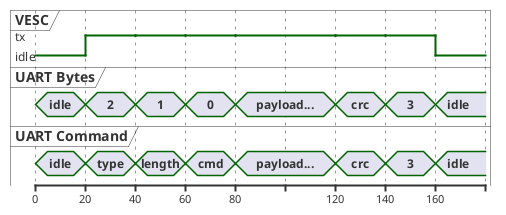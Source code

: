 @startuml
robust "VESC" as VESC
concise "UART Bytes" as UARTb
concise "UART Command" as UARTc

@0
VESC is idle
UARTb is idle
UARTc is idle

@20
VESC is tx
UARTb is 2
UARTc is type

@40
VESC is tx
UARTb is 1
UARTc is length

@60
VESC is tx
UARTb is 0
UARTc is cmd

@80
VESC is tx
UARTb is payload...
UARTc is payload...

@120
VESC is tx
UARTb is crc
UARTc is crc

@140
VESC is tx
UARTb is 3
UARTc is 3

@160
VESC is idle
UARTb is idle
UARTc is idle


@enduml